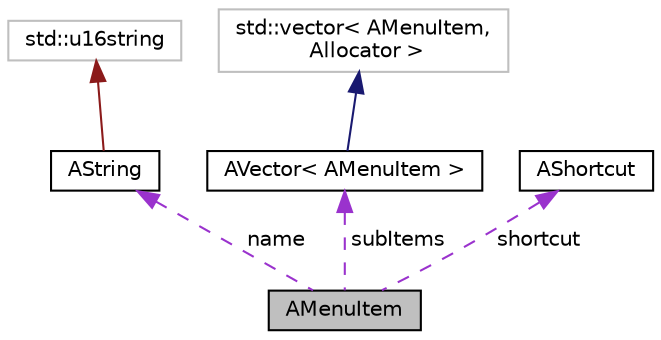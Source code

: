 digraph "AMenuItem"
{
 // LATEX_PDF_SIZE
  edge [fontname="Helvetica",fontsize="10",labelfontname="Helvetica",labelfontsize="10"];
  node [fontname="Helvetica",fontsize="10",shape=record];
  Node1 [label="AMenuItem",height=0.2,width=0.4,color="black", fillcolor="grey75", style="filled", fontcolor="black",tooltip=" "];
  Node2 -> Node1 [dir="back",color="darkorchid3",fontsize="10",style="dashed",label=" name" ,fontname="Helvetica"];
  Node2 [label="AString",height=0.2,width=0.4,color="black", fillcolor="white", style="filled",URL="$classAString.html",tooltip="Represents a Unicode character string."];
  Node3 -> Node2 [dir="back",color="firebrick4",fontsize="10",style="solid",fontname="Helvetica"];
  Node3 [label="std::u16string",height=0.2,width=0.4,color="grey75", fillcolor="white", style="filled",tooltip=" "];
  Node4 -> Node1 [dir="back",color="darkorchid3",fontsize="10",style="dashed",label=" subItems" ,fontname="Helvetica"];
  Node4 [label="AVector\< AMenuItem \>",height=0.2,width=0.4,color="black", fillcolor="white", style="filled",URL="$classAVector.html",tooltip=" "];
  Node5 -> Node4 [dir="back",color="midnightblue",fontsize="10",style="solid",fontname="Helvetica"];
  Node5 [label="std::vector\< AMenuItem,\l Allocator \>",height=0.2,width=0.4,color="grey75", fillcolor="white", style="filled",tooltip=" "];
  Node6 -> Node1 [dir="back",color="darkorchid3",fontsize="10",style="dashed",label=" shortcut" ,fontname="Helvetica"];
  Node6 [label="AShortcut",height=0.2,width=0.4,color="black", fillcolor="white", style="filled",URL="$classAShortcut.html",tooltip=" "];
}
